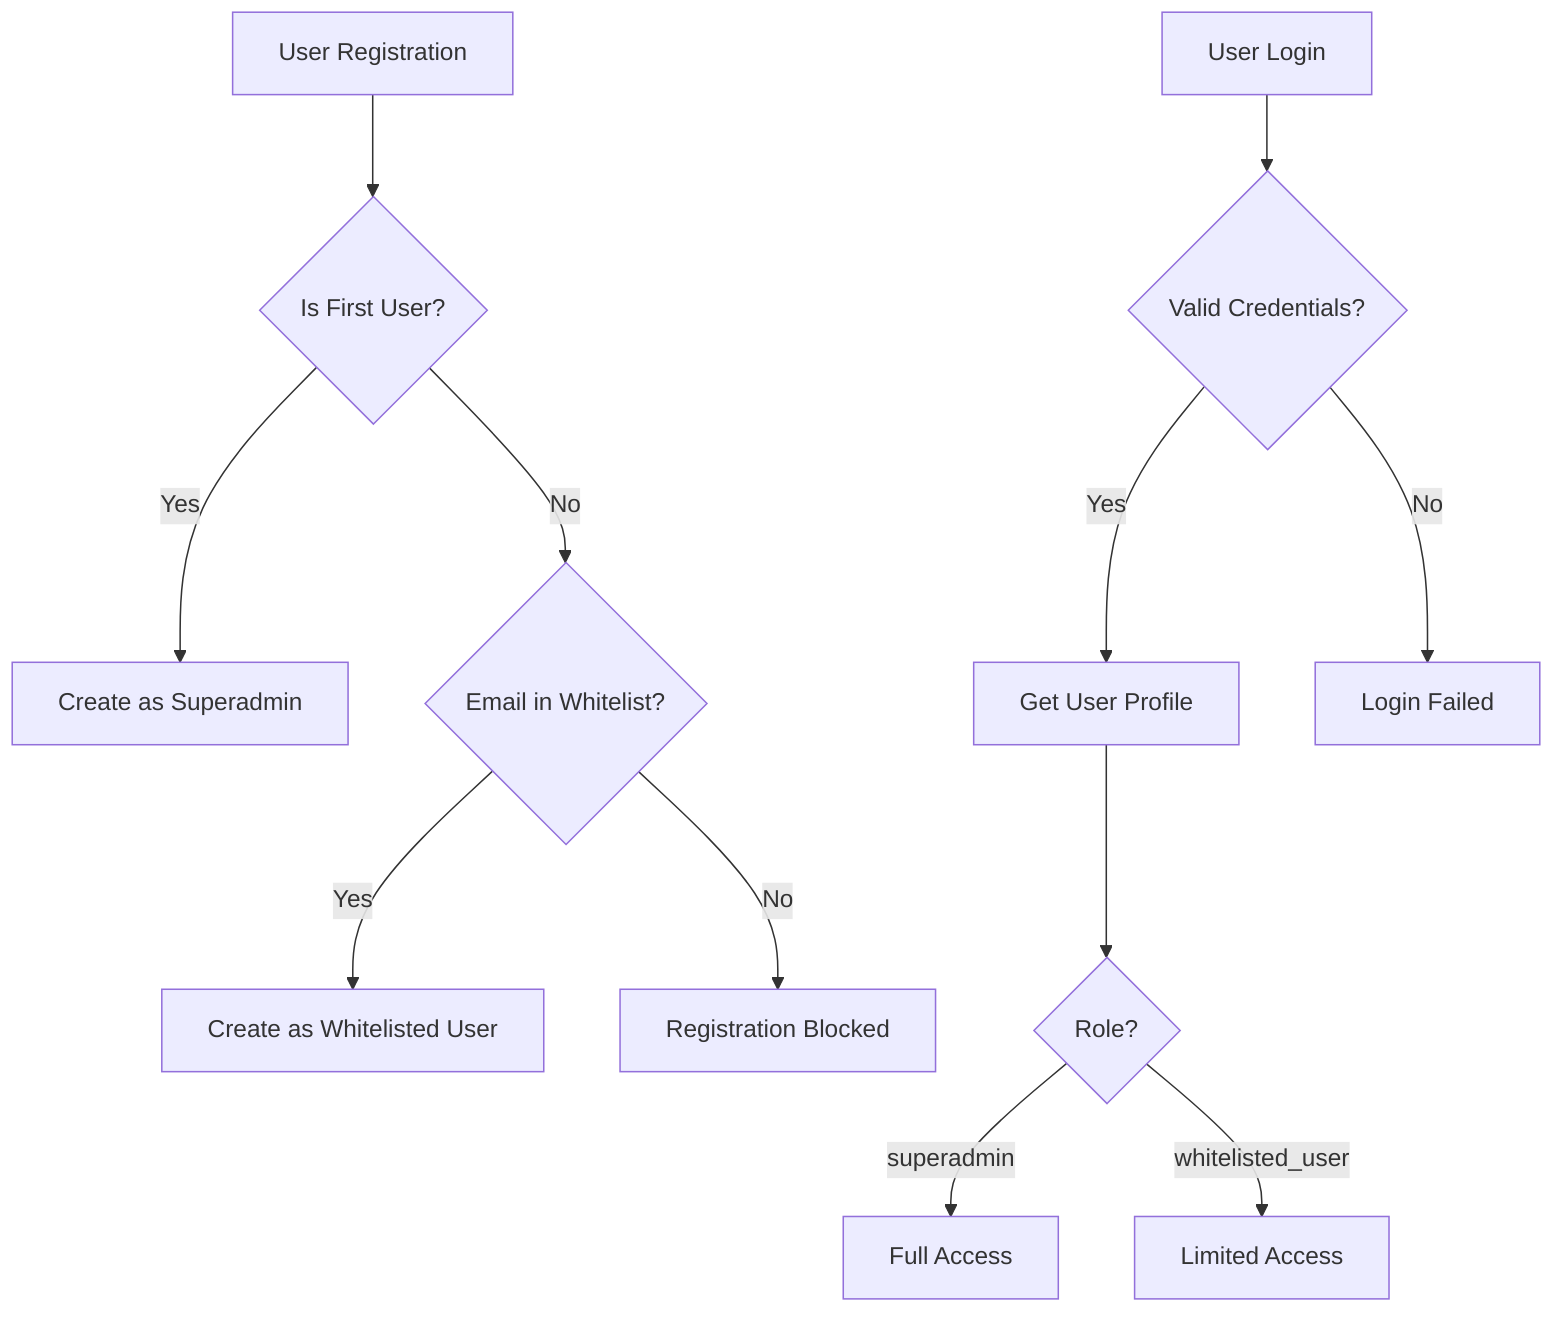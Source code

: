 graph TD
    A["User Registration"] --> B{"Is First User?"}
    B -->|Yes| C["Create as Superadmin"]
    B -->|No| D{"Email in Whitelist?"}
    D -->|Yes| E["Create as Whitelisted User"]
    D -->|No| F["Registration Blocked"]
    
    G["User Login"] --> H{"Valid Credentials?"}
    H -->|Yes| I["Get User Profile"]
    H -->|No| J["Login Failed"]
    I --> K{"Role?"}
    K -->|"superadmin"| L["Full Access"]
    K -->|"whitelisted_user"| M["Limited Access"]